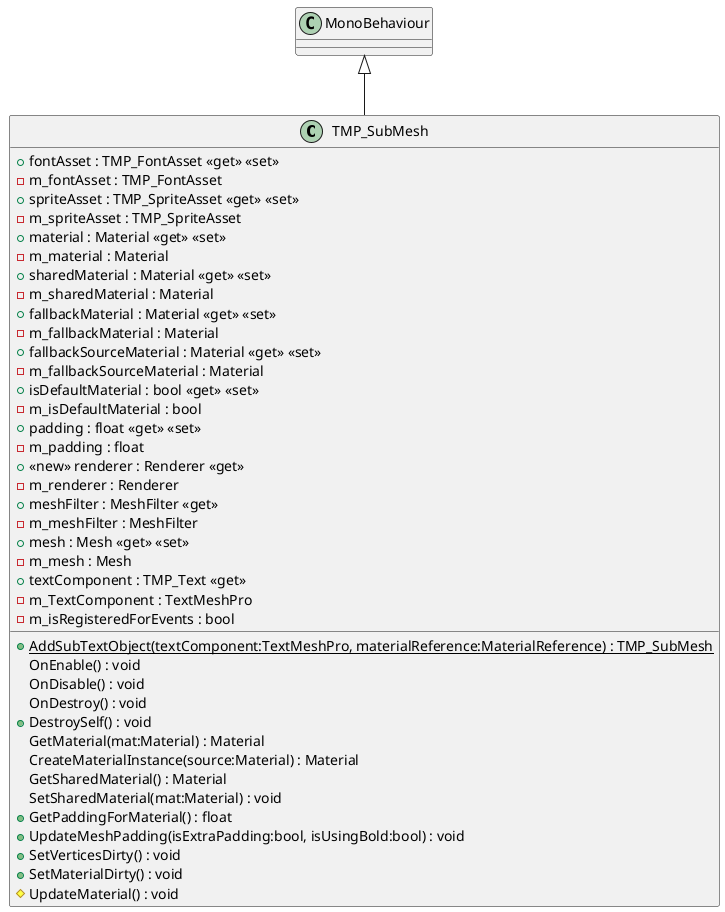 @startuml
class TMP_SubMesh {
    + fontAsset : TMP_FontAsset <<get>> <<set>>
    - m_fontAsset : TMP_FontAsset
    + spriteAsset : TMP_SpriteAsset <<get>> <<set>>
    - m_spriteAsset : TMP_SpriteAsset
    + material : Material <<get>> <<set>>
    - m_material : Material
    + sharedMaterial : Material <<get>> <<set>>
    - m_sharedMaterial : Material
    + fallbackMaterial : Material <<get>> <<set>>
    - m_fallbackMaterial : Material
    + fallbackSourceMaterial : Material <<get>> <<set>>
    - m_fallbackSourceMaterial : Material
    + isDefaultMaterial : bool <<get>> <<set>>
    - m_isDefaultMaterial : bool
    + padding : float <<get>> <<set>>
    - m_padding : float
    + <<new>> renderer : Renderer <<get>>
    - m_renderer : Renderer
    + meshFilter : MeshFilter <<get>>
    - m_meshFilter : MeshFilter
    + mesh : Mesh <<get>> <<set>>
    - m_mesh : Mesh
    + textComponent : TMP_Text <<get>>
    - m_TextComponent : TextMeshPro
    - m_isRegisteredForEvents : bool
    + {static} AddSubTextObject(textComponent:TextMeshPro, materialReference:MaterialReference) : TMP_SubMesh
    OnEnable() : void
    OnDisable() : void
    OnDestroy() : void
    + DestroySelf() : void
    GetMaterial(mat:Material) : Material
    CreateMaterialInstance(source:Material) : Material
    GetSharedMaterial() : Material
    SetSharedMaterial(mat:Material) : void
    + GetPaddingForMaterial() : float
    + UpdateMeshPadding(isExtraPadding:bool, isUsingBold:bool) : void
    + SetVerticesDirty() : void
    + SetMaterialDirty() : void
    # UpdateMaterial() : void
}
MonoBehaviour <|-- TMP_SubMesh
@enduml
